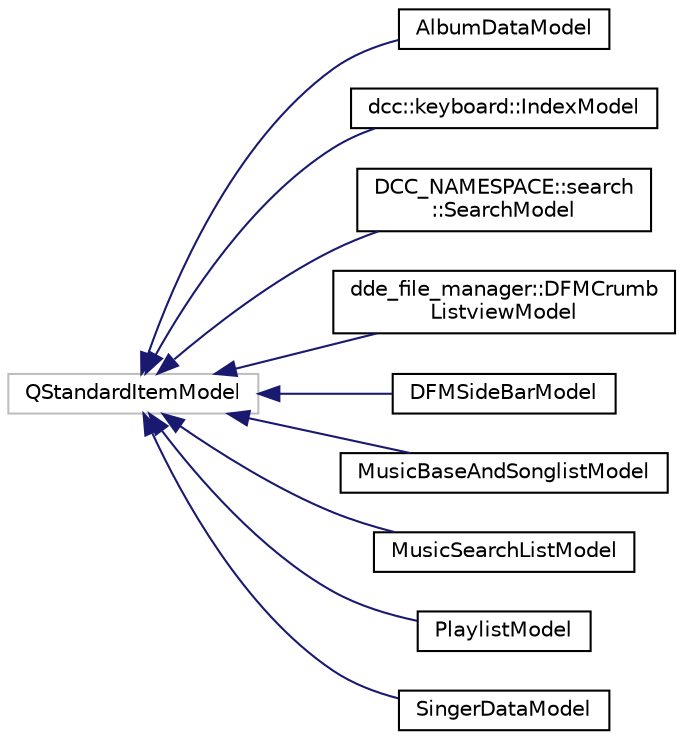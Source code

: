 digraph "类继承关系图"
{
  edge [fontname="Helvetica",fontsize="10",labelfontname="Helvetica",labelfontsize="10"];
  node [fontname="Helvetica",fontsize="10",shape=record];
  rankdir="LR";
  Node957 [label="QStandardItemModel",height=0.2,width=0.4,color="grey75", fillcolor="white", style="filled"];
  Node957 -> Node0 [dir="back",color="midnightblue",fontsize="10",style="solid",fontname="Helvetica"];
  Node0 [label="AlbumDataModel",height=0.2,width=0.4,color="black", fillcolor="white", style="filled",URL="$class_album_data_model.html"];
  Node957 -> Node959 [dir="back",color="midnightblue",fontsize="10",style="solid",fontname="Helvetica"];
  Node959 [label="dcc::keyboard::IndexModel",height=0.2,width=0.4,color="black", fillcolor="white", style="filled",URL="$classdcc_1_1keyboard_1_1_index_model.html"];
  Node957 -> Node960 [dir="back",color="midnightblue",fontsize="10",style="solid",fontname="Helvetica"];
  Node960 [label="DCC_NAMESPACE::search\l::SearchModel",height=0.2,width=0.4,color="black", fillcolor="white", style="filled",URL="$class_d_c_c___n_a_m_e_s_p_a_c_e_1_1search_1_1_search_model.html"];
  Node957 -> Node961 [dir="back",color="midnightblue",fontsize="10",style="solid",fontname="Helvetica"];
  Node961 [label="dde_file_manager::DFMCrumb\lListviewModel",height=0.2,width=0.4,color="black", fillcolor="white", style="filled",URL="$classdde__file__manager_1_1_d_f_m_crumb_listview_model.html"];
  Node957 -> Node962 [dir="back",color="midnightblue",fontsize="10",style="solid",fontname="Helvetica"];
  Node962 [label="DFMSideBarModel",height=0.2,width=0.4,color="black", fillcolor="white", style="filled",URL="$class_d_f_m_side_bar_model.html"];
  Node957 -> Node963 [dir="back",color="midnightblue",fontsize="10",style="solid",fontname="Helvetica"];
  Node963 [label="MusicBaseAndSonglistModel",height=0.2,width=0.4,color="black", fillcolor="white", style="filled",URL="$class_music_base_and_songlist_model.html"];
  Node957 -> Node964 [dir="back",color="midnightblue",fontsize="10",style="solid",fontname="Helvetica"];
  Node964 [label="MusicSearchListModel",height=0.2,width=0.4,color="black", fillcolor="white", style="filled",URL="$class_music_search_list_model.html"];
  Node957 -> Node965 [dir="back",color="midnightblue",fontsize="10",style="solid",fontname="Helvetica"];
  Node965 [label="PlaylistModel",height=0.2,width=0.4,color="black", fillcolor="white", style="filled",URL="$class_playlist_model.html"];
  Node957 -> Node966 [dir="back",color="midnightblue",fontsize="10",style="solid",fontname="Helvetica"];
  Node966 [label="SingerDataModel",height=0.2,width=0.4,color="black", fillcolor="white", style="filled",URL="$class_singer_data_model.html"];
}

